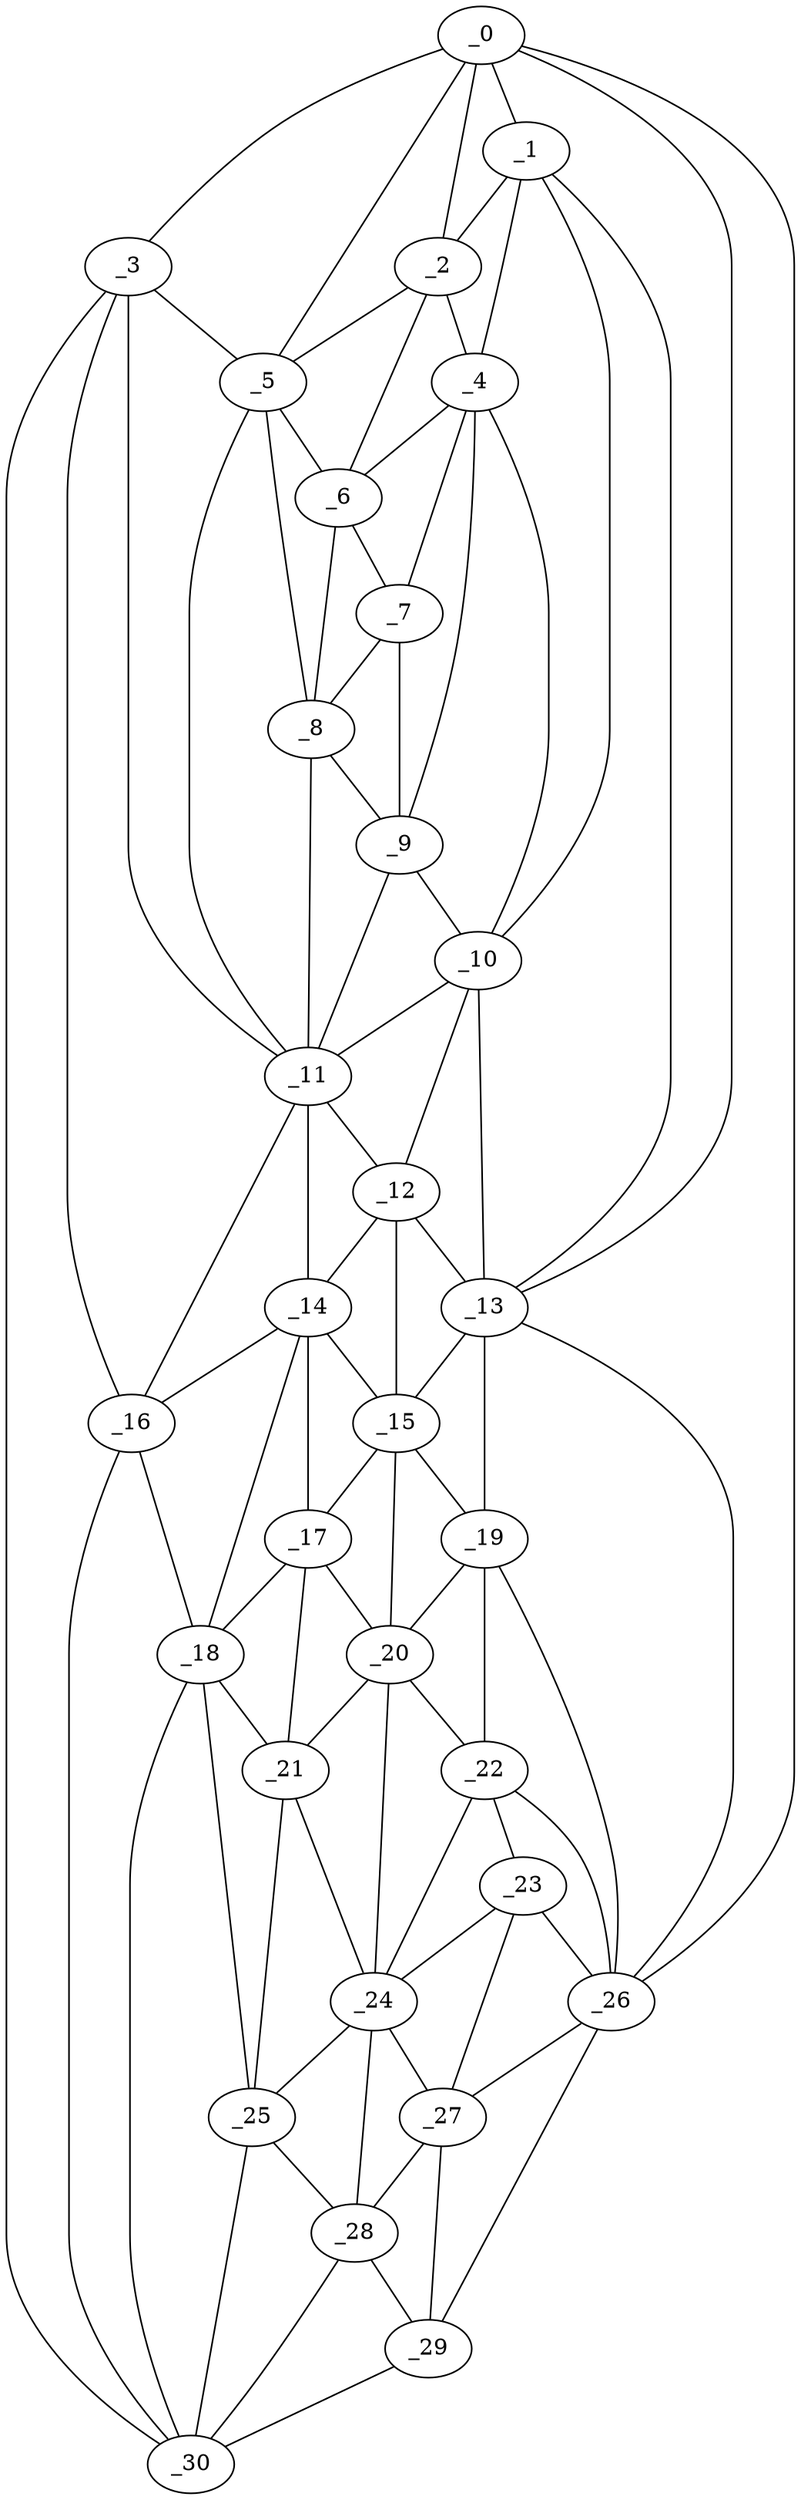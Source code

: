 graph "obj1__345.gxl" {
	_0	 [x=5,
		y=51];
	_1	 [x=14,
		y=51];
	_0 -- _1	 [valence=1];
	_2	 [x=20,
		y=58];
	_0 -- _2	 [valence=2];
	_3	 [x=21,
		y=88];
	_0 -- _3	 [valence=1];
	_5	 [x=22,
		y=74];
	_0 -- _5	 [valence=1];
	_13	 [x=68,
		y=46];
	_0 -- _13	 [valence=1];
	_26	 [x=103,
		y=39];
	_0 -- _26	 [valence=1];
	_1 -- _2	 [valence=2];
	_4	 [x=22,
		y=52];
	_1 -- _4	 [valence=2];
	_10	 [x=48,
		y=49];
	_1 -- _10	 [valence=2];
	_1 -- _13	 [valence=2];
	_2 -- _4	 [valence=2];
	_2 -- _5	 [valence=1];
	_6	 [x=25,
		y=59];
	_2 -- _6	 [valence=2];
	_3 -- _5	 [valence=2];
	_11	 [x=51,
		y=57];
	_3 -- _11	 [valence=2];
	_16	 [x=73,
		y=80];
	_3 -- _16	 [valence=1];
	_30	 [x=126,
		y=75];
	_3 -- _30	 [valence=1];
	_4 -- _6	 [valence=1];
	_7	 [x=32,
		y=53];
	_4 -- _7	 [valence=2];
	_9	 [x=39,
		y=52];
	_4 -- _9	 [valence=1];
	_4 -- _10	 [valence=2];
	_5 -- _6	 [valence=2];
	_8	 [x=38,
		y=58];
	_5 -- _8	 [valence=2];
	_5 -- _11	 [valence=2];
	_6 -- _7	 [valence=2];
	_6 -- _8	 [valence=2];
	_7 -- _8	 [valence=2];
	_7 -- _9	 [valence=2];
	_8 -- _9	 [valence=2];
	_8 -- _11	 [valence=1];
	_9 -- _10	 [valence=2];
	_9 -- _11	 [valence=2];
	_10 -- _11	 [valence=2];
	_12	 [x=60,
		y=55];
	_10 -- _12	 [valence=2];
	_10 -- _13	 [valence=2];
	_11 -- _12	 [valence=1];
	_14	 [x=72,
		y=71];
	_11 -- _14	 [valence=2];
	_11 -- _16	 [valence=2];
	_12 -- _13	 [valence=1];
	_12 -- _14	 [valence=2];
	_15	 [x=73,
		y=56];
	_12 -- _15	 [valence=1];
	_13 -- _15	 [valence=2];
	_19	 [x=85,
		y=45];
	_13 -- _19	 [valence=1];
	_13 -- _26	 [valence=2];
	_14 -- _15	 [valence=2];
	_14 -- _16	 [valence=1];
	_17	 [x=84,
		y=69];
	_14 -- _17	 [valence=1];
	_18	 [x=84,
		y=78];
	_14 -- _18	 [valence=2];
	_15 -- _17	 [valence=2];
	_15 -- _19	 [valence=1];
	_20	 [x=85,
		y=53];
	_15 -- _20	 [valence=2];
	_16 -- _18	 [valence=1];
	_16 -- _30	 [valence=2];
	_17 -- _18	 [valence=2];
	_17 -- _20	 [valence=2];
	_21	 [x=91,
		y=71];
	_17 -- _21	 [valence=2];
	_18 -- _21	 [valence=2];
	_25	 [x=102,
		y=68];
	_18 -- _25	 [valence=2];
	_18 -- _30	 [valence=1];
	_19 -- _20	 [valence=2];
	_22	 [x=92,
		y=46];
	_19 -- _22	 [valence=2];
	_19 -- _26	 [valence=1];
	_20 -- _21	 [valence=1];
	_20 -- _22	 [valence=1];
	_24	 [x=102,
		y=57];
	_20 -- _24	 [valence=2];
	_21 -- _24	 [valence=2];
	_21 -- _25	 [valence=2];
	_23	 [x=98,
		y=46];
	_22 -- _23	 [valence=2];
	_22 -- _24	 [valence=2];
	_22 -- _26	 [valence=2];
	_23 -- _24	 [valence=1];
	_23 -- _26	 [valence=1];
	_27	 [x=110,
		y=52];
	_23 -- _27	 [valence=2];
	_24 -- _25	 [valence=1];
	_24 -- _27	 [valence=1];
	_28	 [x=113,
		y=68];
	_24 -- _28	 [valence=2];
	_25 -- _28	 [valence=2];
	_25 -- _30	 [valence=2];
	_26 -- _27	 [valence=2];
	_29	 [x=126,
		y=60];
	_26 -- _29	 [valence=1];
	_27 -- _28	 [valence=2];
	_27 -- _29	 [valence=2];
	_28 -- _29	 [valence=1];
	_28 -- _30	 [valence=2];
	_29 -- _30	 [valence=1];
}
